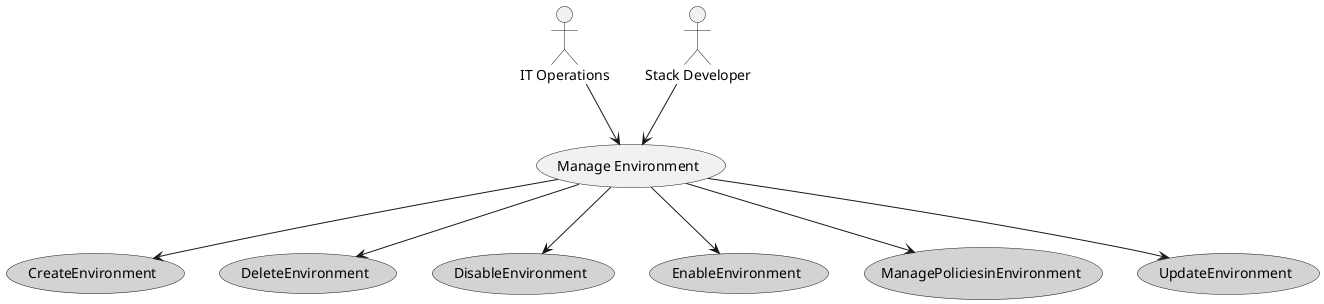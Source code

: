 @startuml


usecase "Manage Environment" as ManageEnvironment

Actor "IT Operations" as ITOperations

ITOperations --> ManageEnvironment

Actor "Stack Developer" as StackDeveloper

StackDeveloper --> ManageEnvironment



usecase "CreateEnvironment" as CreateEnvironment #lightgrey

ManageEnvironment --> CreateEnvironment

usecase "DeleteEnvironment" as DeleteEnvironment #lightgrey

ManageEnvironment --> DeleteEnvironment

usecase "DisableEnvironment" as DisableEnvironment #lightgrey

ManageEnvironment --> DisableEnvironment

usecase "EnableEnvironment" as EnableEnvironment #lightgrey

ManageEnvironment --> EnableEnvironment

usecase "ManagePoliciesinEnvironment" as ManagePoliciesinEnvironment #lightgrey

ManageEnvironment --> ManagePoliciesinEnvironment

usecase "UpdateEnvironment" as UpdateEnvironment #lightgrey

ManageEnvironment --> UpdateEnvironment

@enduml
